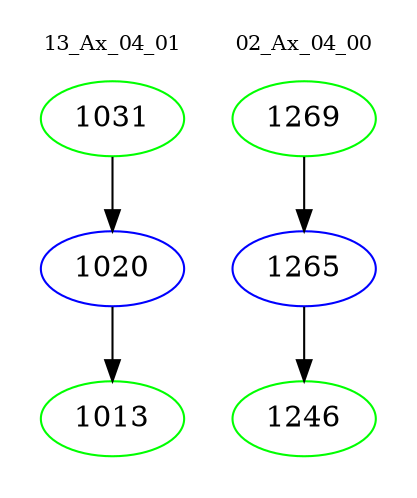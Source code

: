 digraph{
subgraph cluster_0 {
color = white
label = "13_Ax_04_01";
fontsize=10;
T0_1031 [label="1031", color="green"]
T0_1031 -> T0_1020 [color="black"]
T0_1020 [label="1020", color="blue"]
T0_1020 -> T0_1013 [color="black"]
T0_1013 [label="1013", color="green"]
}
subgraph cluster_1 {
color = white
label = "02_Ax_04_00";
fontsize=10;
T1_1269 [label="1269", color="green"]
T1_1269 -> T1_1265 [color="black"]
T1_1265 [label="1265", color="blue"]
T1_1265 -> T1_1246 [color="black"]
T1_1246 [label="1246", color="green"]
}
}
